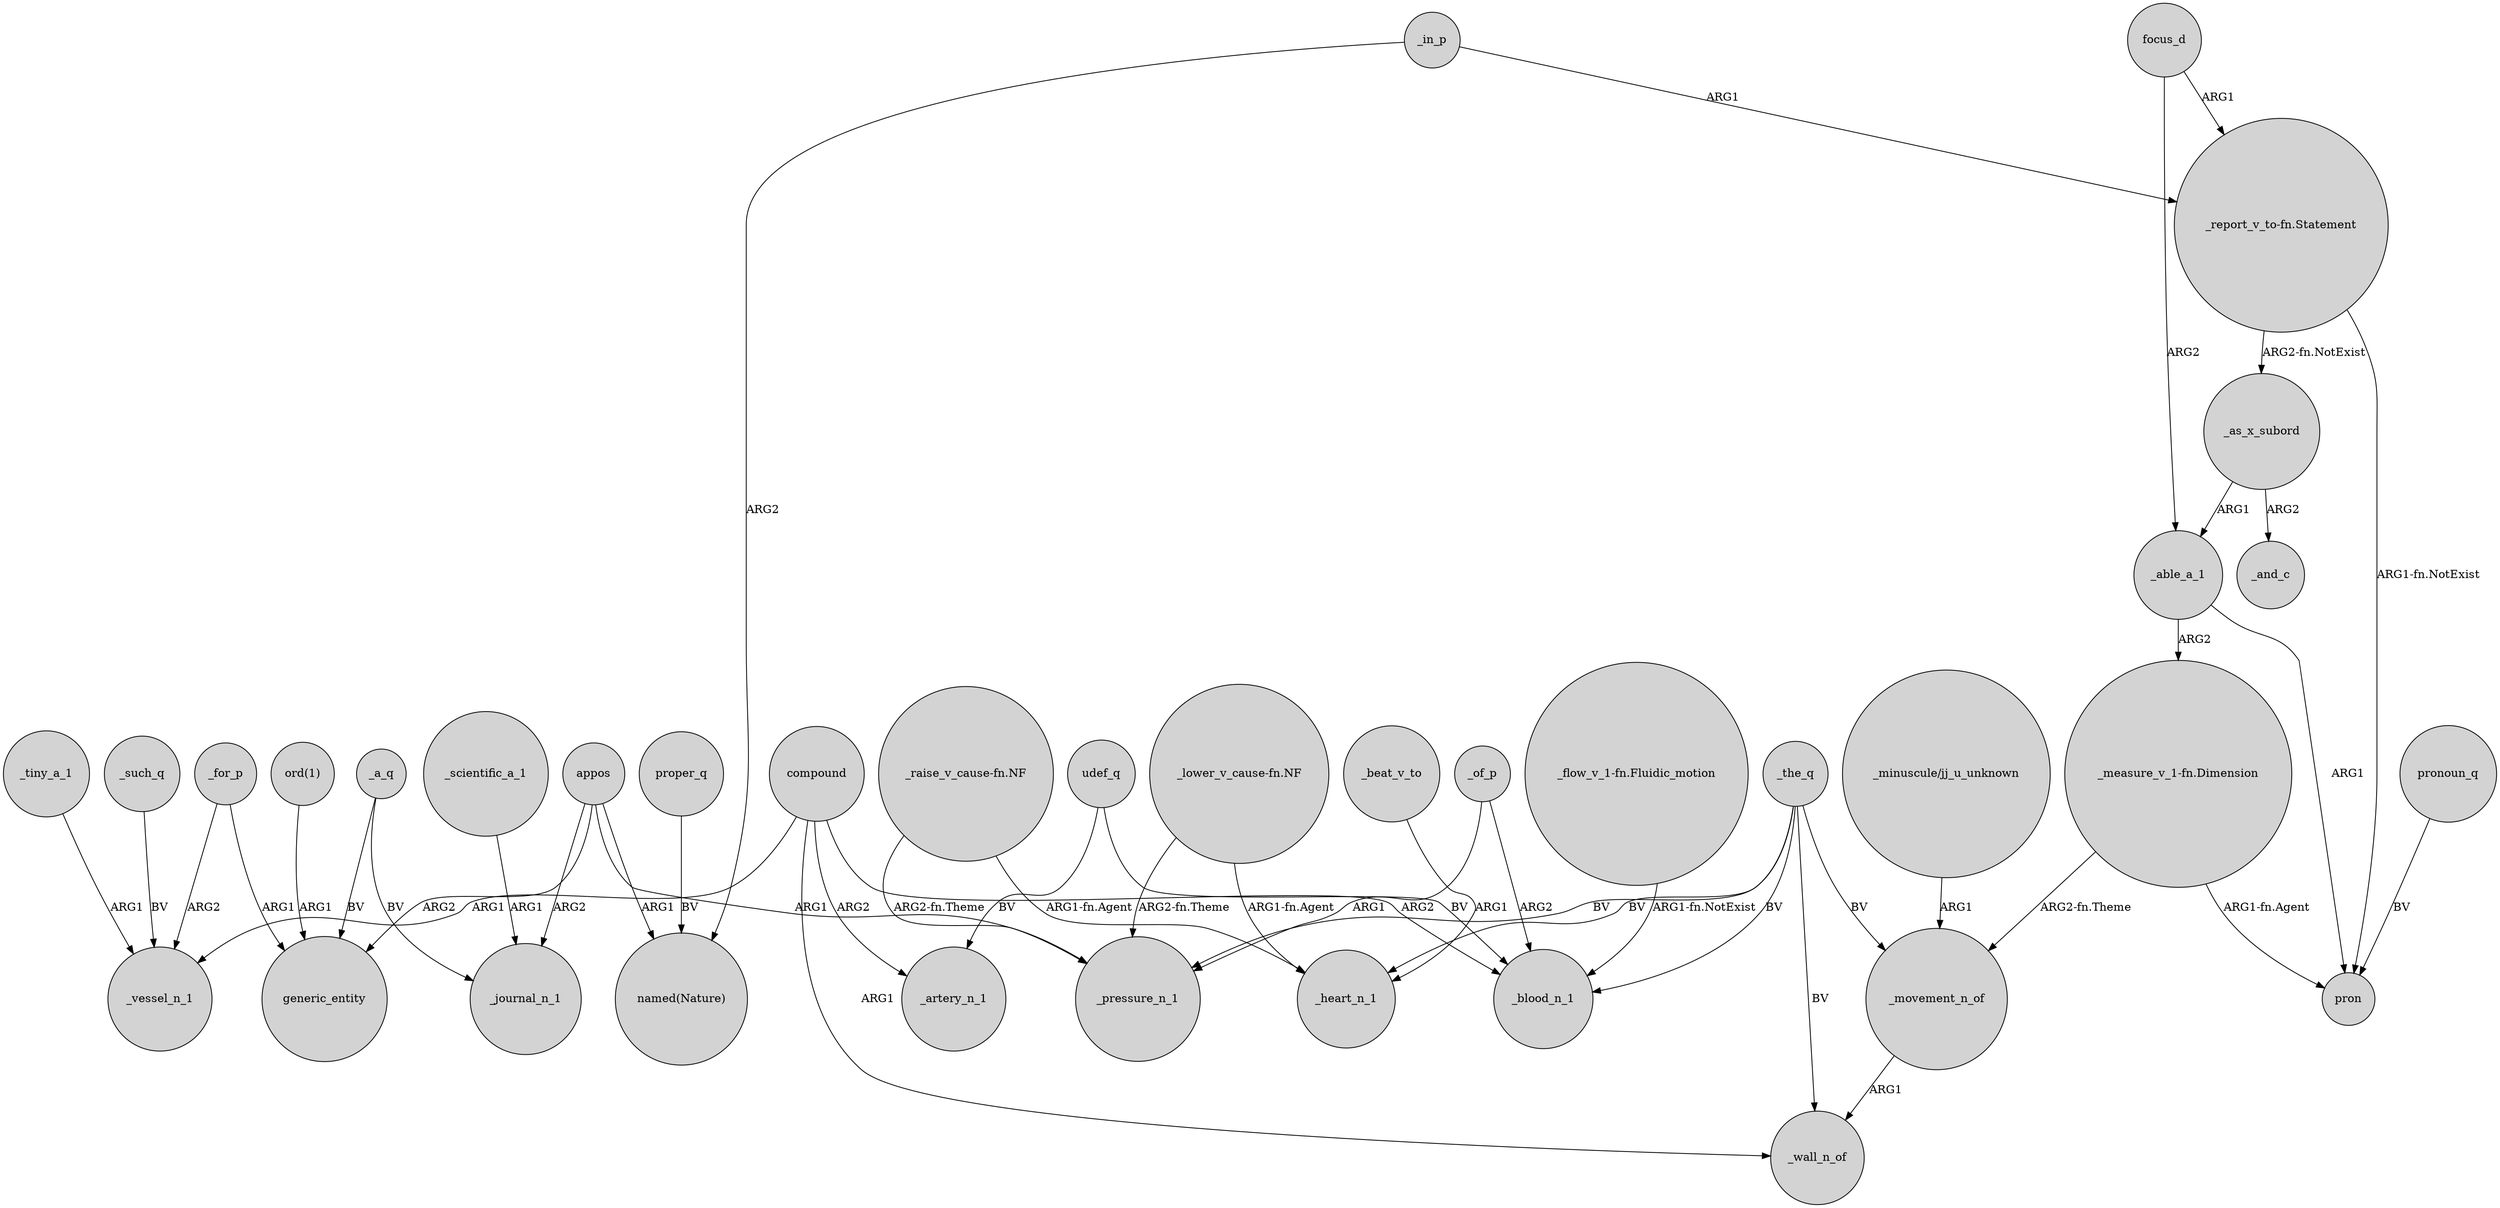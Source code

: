 digraph {
	node [shape=circle style=filled]
	_such_q -> _vessel_n_1 [label=BV]
	"ord(1)" -> generic_entity [label=ARG1]
	focus_d -> "_report_v_to-fn.Statement" [label=ARG1]
	proper_q -> "named(Nature)" [label=BV]
	_able_a_1 -> "_measure_v_1-fn.Dimension" [label=ARG2]
	_as_x_subord -> _able_a_1 [label=ARG1]
	"_measure_v_1-fn.Dimension" -> _movement_n_of [label="ARG2-fn.Theme"]
	udef_q -> _artery_n_1 [label=BV]
	appos -> _pressure_n_1 [label=ARG1]
	_the_q -> _wall_n_of [label=BV]
	"_flow_v_1-fn.Fluidic_motion" -> _blood_n_1 [label="ARG1-fn.NotExist"]
	_tiny_a_1 -> _vessel_n_1 [label=ARG1]
	_the_q -> _heart_n_1 [label=BV]
	appos -> "named(Nature)" [label=ARG1]
	_a_q -> generic_entity [label=BV]
	_the_q -> _pressure_n_1 [label=BV]
	_for_p -> generic_entity [label=ARG1]
	"_raise_v_cause-fn.NF" -> _heart_n_1 [label="ARG1-fn.Agent"]
	appos -> generic_entity [label=ARG2]
	"_lower_v_cause-fn.NF" -> _heart_n_1 [label="ARG1-fn.Agent"]
	compound -> _wall_n_of [label=ARG1]
	_for_p -> _vessel_n_1 [label=ARG2]
	"_report_v_to-fn.Statement" -> pron [label="ARG1-fn.NotExist"]
	udef_q -> _blood_n_1 [label=BV]
	_of_p -> _pressure_n_1 [label=ARG1]
	_movement_n_of -> _wall_n_of [label=ARG1]
	pronoun_q -> pron [label=BV]
	"_report_v_to-fn.Statement" -> _as_x_subord [label="ARG2-fn.NotExist"]
	_of_p -> _blood_n_1 [label=ARG2]
	_the_q -> _movement_n_of [label=BV]
	_the_q -> _blood_n_1 [label=BV]
	_as_x_subord -> _and_c [label=ARG2]
	_scientific_a_1 -> _journal_n_1 [label=ARG1]
	appos -> _journal_n_1 [label=ARG2]
	compound -> _vessel_n_1 [label=ARG1]
	compound -> _artery_n_1 [label=ARG2]
	_a_q -> _journal_n_1 [label=BV]
	"_lower_v_cause-fn.NF" -> _pressure_n_1 [label="ARG2-fn.Theme"]
	_in_p -> "_report_v_to-fn.Statement" [label=ARG1]
	_in_p -> "named(Nature)" [label=ARG2]
	focus_d -> _able_a_1 [label=ARG2]
	_able_a_1 -> pron [label=ARG1]
	"_minuscule/jj_u_unknown" -> _movement_n_of [label=ARG1]
	"_measure_v_1-fn.Dimension" -> pron [label="ARG1-fn.Agent"]
	_beat_v_to -> _heart_n_1 [label=ARG1]
	"_raise_v_cause-fn.NF" -> _pressure_n_1 [label="ARG2-fn.Theme"]
	compound -> _blood_n_1 [label=ARG2]
}
